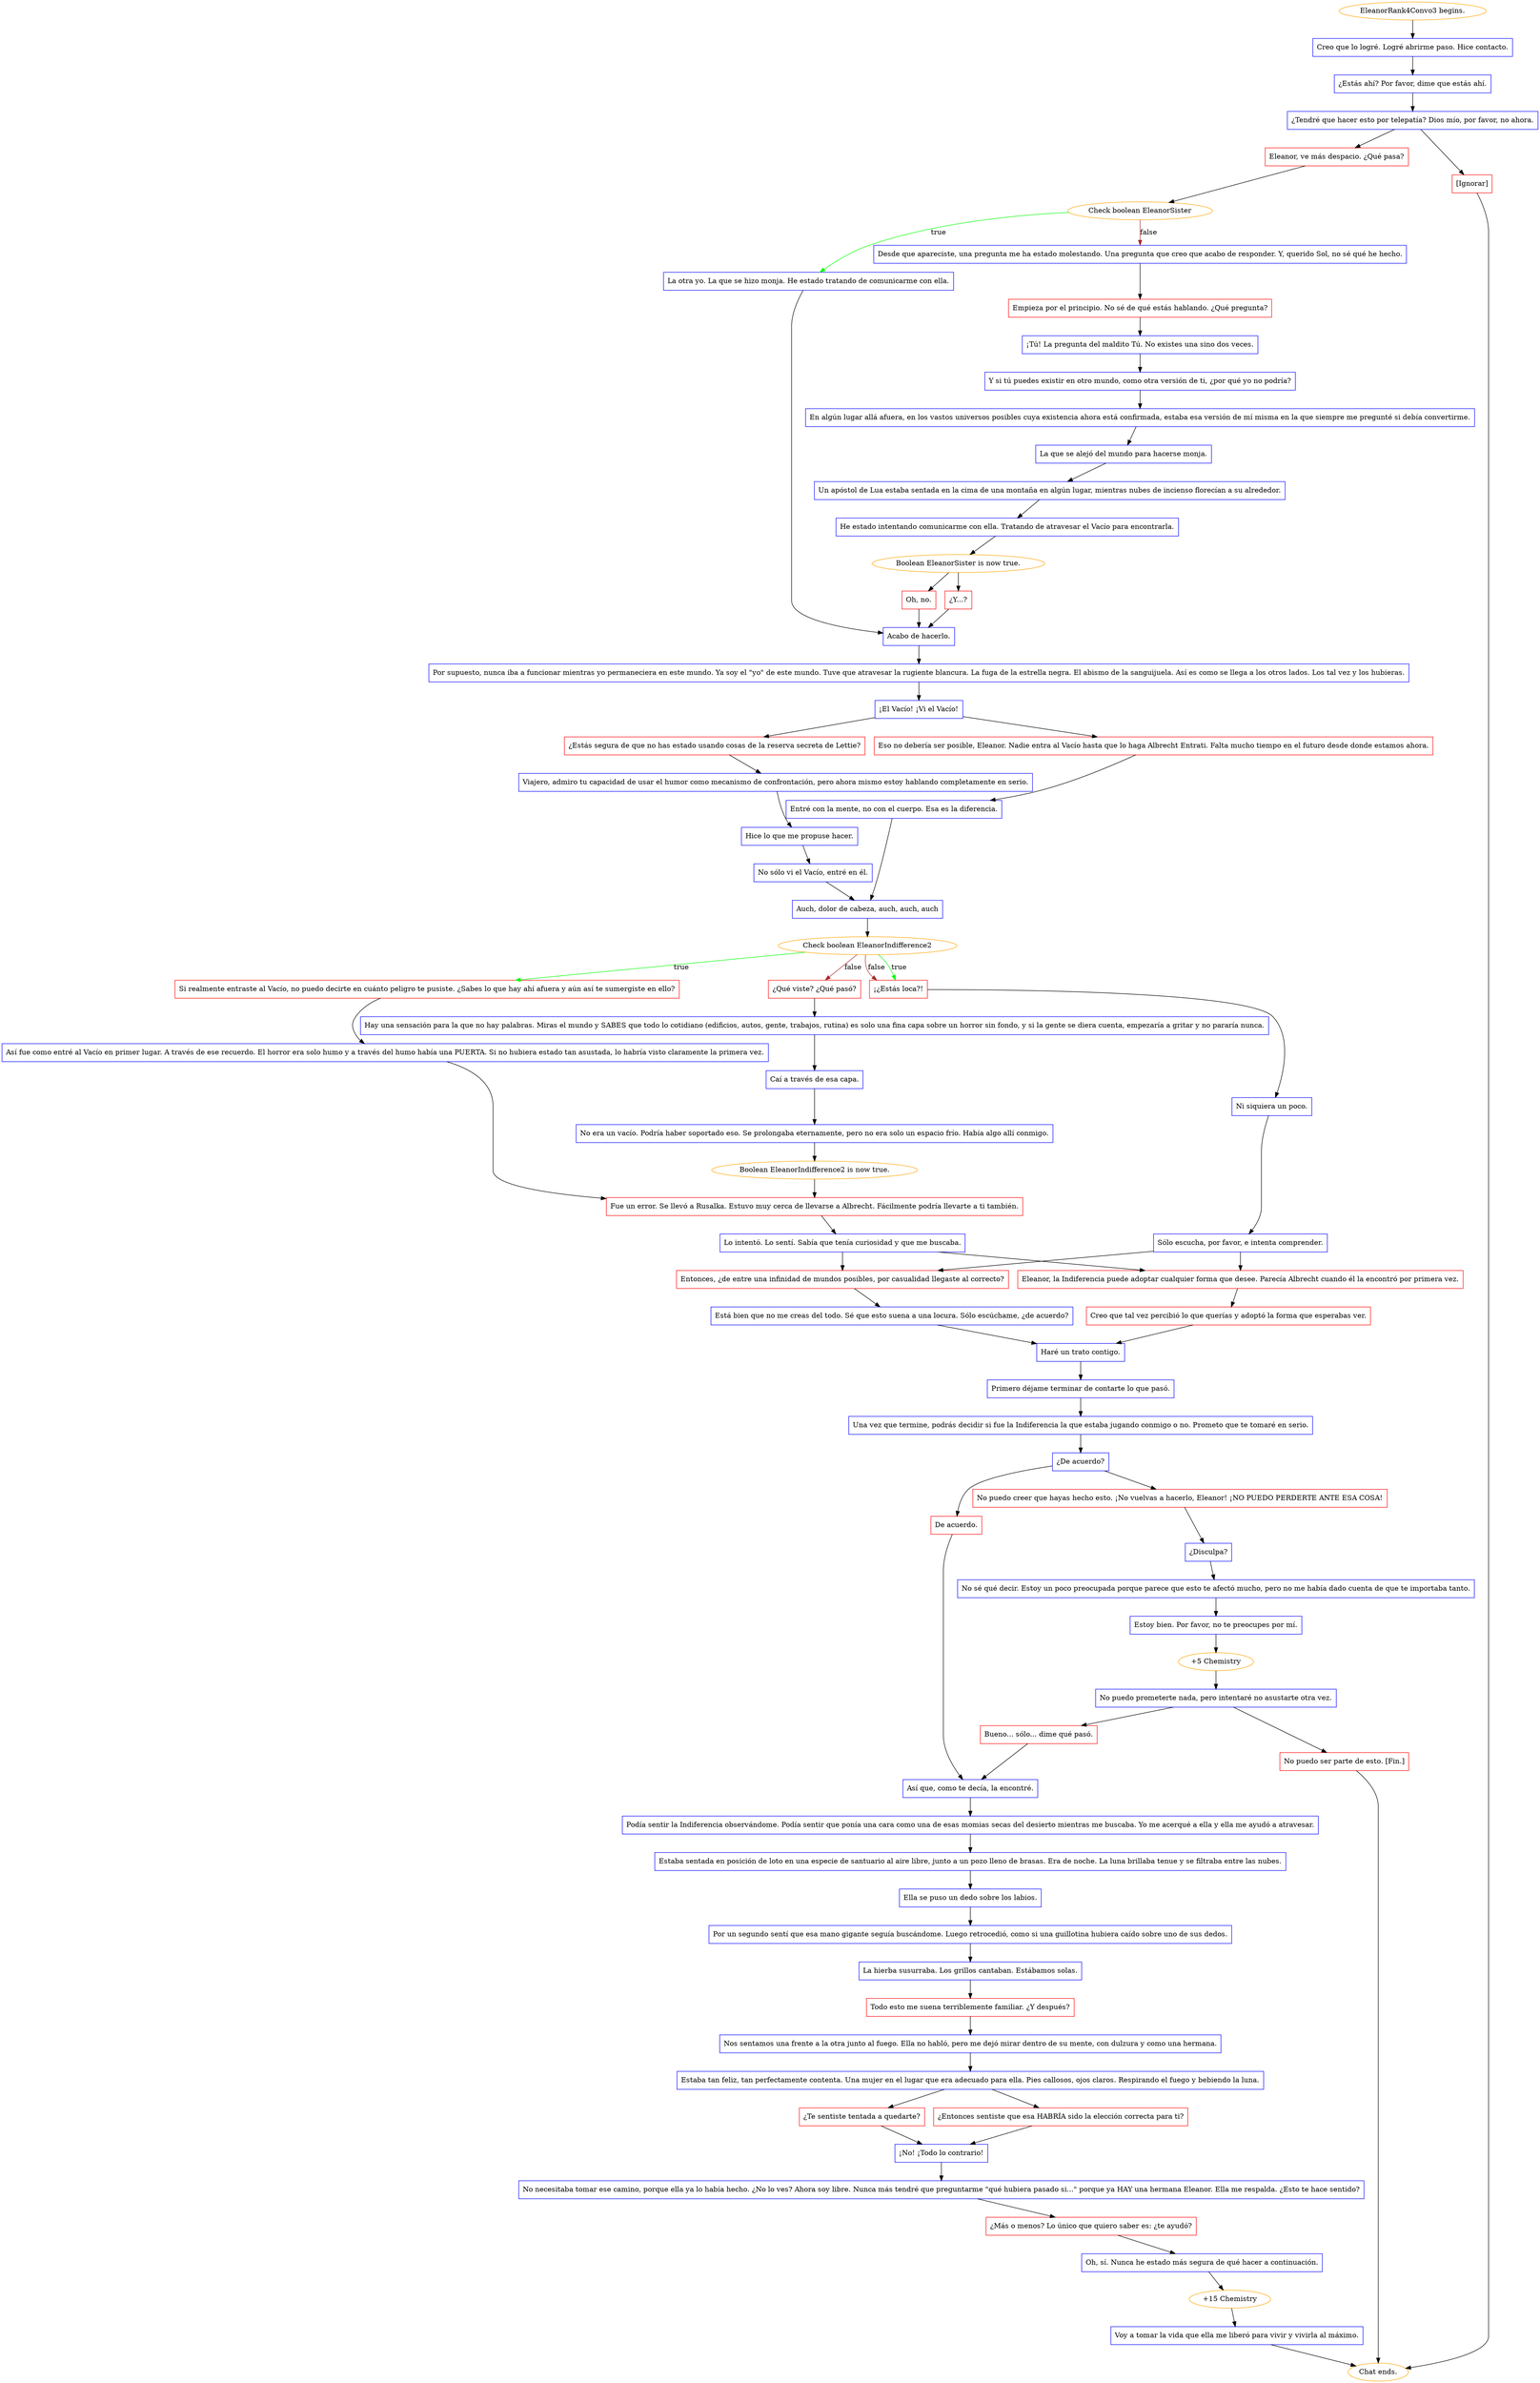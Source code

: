 digraph {
	"EleanorRank4Convo3 begins." [color=orange];
		"EleanorRank4Convo3 begins." -> j524814407;
	j524814407 [label="Creo que lo logré. Logré abrirme paso. Hice contacto.",shape=box,color=blue];
		j524814407 -> j3496080613;
	j3496080613 [label="¿Estás ahí? Por favor, dime que estás ahí.",shape=box,color=blue];
		j3496080613 -> j3141676196;
	j3141676196 [label="¿Tendré que hacer esto por telepatía? Dios mío, por favor, no ahora.",shape=box,color=blue];
		j3141676196 -> j2306155177;
		j3141676196 -> j1678137900;
	j2306155177 [label="Eleanor, ve más despacio. ¿Qué pasa?",shape=box,color=red];
		j2306155177 -> j654081298;
	j1678137900 [label="[Ignorar]",shape=box,color=red];
		j1678137900 -> "Chat ends.";
	j654081298 [label="Check boolean EleanorSister",color=orange];
		j654081298 -> j1013304112 [label=true,color=green];
		j654081298 -> j1667017706 [label=false,color=brown];
	"Chat ends." [color=orange];
	j1013304112 [label="La otra yo. La que se hizo monja. He estado tratando de comunicarme con ella.",shape=box,color=blue];
		j1013304112 -> j3215168096;
	j1667017706 [label="Desde que apareciste, una pregunta me ha estado molestando. Una pregunta que creo que acabo de responder. Y, querido Sol, no sé qué he hecho.",shape=box,color=blue];
		j1667017706 -> j593600953;
	j3215168096 [label="Acabo de hacerlo.",shape=box,color=blue];
		j3215168096 -> j342720741;
	j593600953 [label="Empieza por el principio. No sé de qué estás hablando. ¿Qué pregunta?",shape=box,color=red];
		j593600953 -> j2749113181;
	j342720741 [label="Por supuesto, nunca iba a funcionar mientras yo permaneciera en este mundo. Ya soy el \"yo\" de este mundo. Tuve que atravesar la rugiente blancura. La fuga de la estrella negra. El abismo de la sanguijuela. Así es como se llega a los otros lados. Los tal vez y los hubieras.",shape=box,color=blue];
		j342720741 -> j4179228190;
	j2749113181 [label="¡Tú! La pregunta del maldito Tú. No existes una sino dos veces.",shape=box,color=blue];
		j2749113181 -> j2277179277;
	j4179228190 [label="¡El Vacío! ¡Vi el Vacío!",shape=box,color=blue];
		j4179228190 -> j3433668547;
		j4179228190 -> j1598345732;
	j2277179277 [label="Y si tú puedes existir en otro mundo, como otra versión de ti, ¿por qué yo no podría?",shape=box,color=blue];
		j2277179277 -> j1419558865;
	j3433668547 [label="¿Estás segura de que no has estado usando cosas de la reserva secreta de Lettie?",shape=box,color=red];
		j3433668547 -> j2728872074;
	j1598345732 [label="Eso no debería ser posible, Eleanor. Nadie entra al Vacío hasta que lo haga Albrecht Entrati. Falta mucho tiempo en el futuro desde donde estamos ahora.",shape=box,color=red];
		j1598345732 -> j760415022;
	j1419558865 [label="En algún lugar allá afuera, en los vastos universos posibles cuya existencia ahora está confirmada, estaba esa versión de mí misma en la que siempre me pregunté si debía convertirme.",shape=box,color=blue];
		j1419558865 -> j2462445772;
	j2728872074 [label="Viajero, admiro tu capacidad de usar el humor como mecanismo de confrontación, pero ahora mismo estoy hablando completamente en serio.",shape=box,color=blue];
		j2728872074 -> j1633230576;
	j760415022 [label="Entré con la mente, no con el cuerpo. Esa es la diferencia.",shape=box,color=blue];
		j760415022 -> j3079379648;
	j2462445772 [label="La que se alejó del mundo para hacerse monja.",shape=box,color=blue];
		j2462445772 -> j3135888027;
	j1633230576 [label="Hice lo que me propuse hacer.",shape=box,color=blue];
		j1633230576 -> j1760534067;
	j3079379648 [label="Auch, dolor de cabeza, auch, auch, auch",shape=box,color=blue];
		j3079379648 -> j3014708669;
	j3135888027 [label="Un apóstol de Lua estaba sentada en la cima de una montaña en algún lugar, mientras nubes de incienso florecían a su alrededor.",shape=box,color=blue];
		j3135888027 -> j2484413735;
	j1760534067 [label="No sólo vi el Vacío, entré en él.",shape=box,color=blue];
		j1760534067 -> j3079379648;
	j3014708669 [label="Check boolean EleanorIndifference2",color=orange];
		j3014708669 -> j4148739476 [label=true,color=green];
		j3014708669 -> j2300534211 [label=true,color=green];
		j3014708669 -> j1200771370 [label=false,color=brown];
		j3014708669 -> j2300534211 [label=false,color=brown];
	j2484413735 [label="He estado intentando comunicarme con ella. Tratando de atravesar el Vacío para encontrarla.",shape=box,color=blue];
		j2484413735 -> j3212129121;
	j4148739476 [label="Si realmente entraste al Vacío, no puedo decirte en cuánto peligro te pusiste. ¿Sabes lo que hay ahí afuera y aún así te sumergiste en ello?",shape=box,color=red];
		j4148739476 -> j67189431;
	j2300534211 [label="¡¿Estás loca?!",shape=box,color=red];
		j2300534211 -> j1969845170;
	j1200771370 [label="¿Qué viste? ¿Qué pasó?",shape=box,color=red];
		j1200771370 -> j2959480874;
	j3212129121 [label="Boolean EleanorSister is now true.",color=orange];
		j3212129121 -> j2547686684;
		j3212129121 -> j989337851;
	j67189431 [label="Así fue como entré al Vacío en primer lugar. A través de ese recuerdo. El horror era solo humo y a través del humo había una PUERTA. Si no hubiera estado tan asustada, lo habría visto claramente la primera vez.",shape=box,color=blue];
		j67189431 -> j356291050;
	j1969845170 [label="Ni siquiera un poco.",shape=box,color=blue];
		j1969845170 -> j2450867993;
	j2959480874 [label="Hay una sensación para la que no hay palabras. Miras el mundo y SABES que todo lo cotidiano (edificios, autos, gente, trabajos, rutina) es solo una fina capa sobre un horror sin fondo, y si la gente se diera cuenta, empezaría a gritar y no pararía nunca.",shape=box,color=blue];
		j2959480874 -> j153205151;
	j2547686684 [label="Oh, no.",shape=box,color=red];
		j2547686684 -> j3215168096;
	j989337851 [label="¿Y...?",shape=box,color=red];
		j989337851 -> j3215168096;
	j356291050 [label="Fue un error. Se llevó a Rusalka. Estuvo muy cerca de llevarse a Albrecht. Fácilmente podría llevarte a ti también.",shape=box,color=red];
		j356291050 -> j1145579887;
	j2450867993 [label="Sólo escucha, por favor, e intenta comprender.",shape=box,color=blue];
		j2450867993 -> j4223207930;
		j2450867993 -> j38769983;
	j153205151 [label="Caí a través de esa capa.",shape=box,color=blue];
		j153205151 -> j2121587888;
	j1145579887 [label="Lo intentó. Lo sentí. Sabía que tenía curiosidad y que me buscaba.",shape=box,color=blue];
		j1145579887 -> j4223207930;
		j1145579887 -> j38769983;
	j4223207930 [label="Entonces, ¿de entre una infinidad de mundos posibles, por casualidad llegaste al correcto?",shape=box,color=red];
		j4223207930 -> j3555244908;
	j38769983 [label="Eleanor, la Indiferencia puede adoptar cualquier forma que desee. Parecía Albrecht cuando él la encontró por primera vez.",shape=box,color=red];
		j38769983 -> j891817880;
	j2121587888 [label="No era un vacío. Podría haber soportado eso. Se prolongaba eternamente, pero no era solo un espacio frío. Había algo allí conmigo.",shape=box,color=blue];
		j2121587888 -> j1450173444;
	j3555244908 [label="Está bien que no me creas del todo. Sé que esto suena a una locura. Sólo escúchame, ¿de acuerdo?",shape=box,color=blue];
		j3555244908 -> j1077873637;
	j891817880 [label="Creo que tal vez percibió lo que querías y adoptó la forma que esperabas ver.",shape=box,color=red];
		j891817880 -> j1077873637;
	j1450173444 [label="Boolean EleanorIndifference2 is now true.",color=orange];
		j1450173444 -> j356291050;
	j1077873637 [label="Haré un trato contigo.",shape=box,color=blue];
		j1077873637 -> j2788409530;
	j2788409530 [label="Primero déjame terminar de contarte lo que pasó.",shape=box,color=blue];
		j2788409530 -> j2694891126;
	j2694891126 [label="Una vez que termine, podrás decidir si fue la Indiferencia la que estaba jugando conmigo o no. Prometo que te tomaré en serio.",shape=box,color=blue];
		j2694891126 -> j1948364685;
	j1948364685 [label="¿De acuerdo?",shape=box,color=blue];
		j1948364685 -> j836839200;
		j1948364685 -> j2312900541;
	j836839200 [label="De acuerdo.",shape=box,color=red];
		j836839200 -> j1934078141;
	j2312900541 [label="No puedo creer que hayas hecho esto. ¡No vuelvas a hacerlo, Eleanor! ¡NO PUEDO PERDERTE ANTE ESA COSA!",shape=box,color=red];
		j2312900541 -> j3994203397;
	j1934078141 [label="Así que, como te decía, la encontré.",shape=box,color=blue];
		j1934078141 -> j934654744;
	j3994203397 [label="¿Disculpa?",shape=box,color=blue];
		j3994203397 -> j3369310624;
	j934654744 [label="Podía sentir la Indiferencia observándome. Podía sentir que ponía una cara como una de esas momias secas del desierto mientras me buscaba. Yo me acerqué a ella y ella me ayudó a atravesar.",shape=box,color=blue];
		j934654744 -> j1256962629;
	j3369310624 [label="No sé qué decir. Estoy un poco preocupada porque parece que esto te afectó mucho, pero no me había dado cuenta de que te importaba tanto.",shape=box,color=blue];
		j3369310624 -> j1858852874;
	j1256962629 [label="Estaba sentada en posición de loto en una especie de santuario al aire libre, junto a un pozo lleno de brasas. Era de noche. La luna brillaba tenue y se filtraba entre las nubes.",shape=box,color=blue];
		j1256962629 -> j4248476404;
	j1858852874 [label="Estoy bien. Por favor, no te preocupes por mí.",shape=box,color=blue];
		j1858852874 -> j2896986113;
	j4248476404 [label="Ella se puso un dedo sobre los labios.",shape=box,color=blue];
		j4248476404 -> j546196001;
	j2896986113 [label="+5 Chemistry",color=orange];
		j2896986113 -> j1262175072;
	j546196001 [label="Por un segundo sentí que esa mano gigante seguía buscándome. Luego retrocedió, como si una guillotina hubiera caído sobre uno de sus dedos.",shape=box,color=blue];
		j546196001 -> j2077028240;
	j1262175072 [label="No puedo prometerte nada, pero intentaré no asustarte otra vez.",shape=box,color=blue];
		j1262175072 -> j142361539;
		j1262175072 -> j1179911225;
	j2077028240 [label="La hierba susurraba. Los grillos cantaban. Estábamos solas.",shape=box,color=blue];
		j2077028240 -> j3251037897;
	j142361539 [label="Bueno... sólo... dime qué pasó.",shape=box,color=red];
		j142361539 -> j1934078141;
	j1179911225 [label="No puedo ser parte de esto. [Fin.]",shape=box,color=red];
		j1179911225 -> "Chat ends.";
	j3251037897 [label="Todo esto me suena terriblemente familiar. ¿Y después?",shape=box,color=red];
		j3251037897 -> j937387319;
	j937387319 [label="Nos sentamos una frente a la otra junto al fuego. Ella no habló, pero me dejó mirar dentro de su mente, con dulzura y como una hermana.",shape=box,color=blue];
		j937387319 -> j784478149;
	j784478149 [label="Estaba tan feliz, tan perfectamente contenta. Una mujer en el lugar que era adecuado para ella. Pies callosos, ojos claros. Respirando el fuego y bebiendo la luna.",shape=box,color=blue];
		j784478149 -> j3462641049;
		j784478149 -> j4062720779;
	j3462641049 [label="¿Entonces sentiste que esa HABRÍA sido la elección correcta para ti?",shape=box,color=red];
		j3462641049 -> j1916871730;
	j4062720779 [label="¿Te sentiste tentada a quedarte?",shape=box,color=red];
		j4062720779 -> j1916871730;
	j1916871730 [label="¡No! ¡Todo lo contrario!",shape=box,color=blue];
		j1916871730 -> j3738937921;
	j3738937921 [label="No necesitaba tomar ese camino, porque ella ya lo había hecho. ¿No lo ves? Ahora soy libre. Nunca más tendré que preguntarme \"qué hubiera pasado si...\" porque ya HAY una hermana Eleanor. Ella me respalda. ¿Esto te hace sentido?",shape=box,color=blue];
		j3738937921 -> j3127889527;
	j3127889527 [label="¿Más o menos? Lo único que quiero saber es: ¿te ayudó?",shape=box,color=red];
		j3127889527 -> j1633739408;
	j1633739408 [label="Oh, sí. Nunca he estado más segura de qué hacer a continuación.",shape=box,color=blue];
		j1633739408 -> j537853554;
	j537853554 [label="+15 Chemistry",color=orange];
		j537853554 -> j970477587;
	j970477587 [label="Voy a tomar la vida que ella me liberó para vivir y vivirla al máximo.",shape=box,color=blue];
		j970477587 -> "Chat ends.";
}